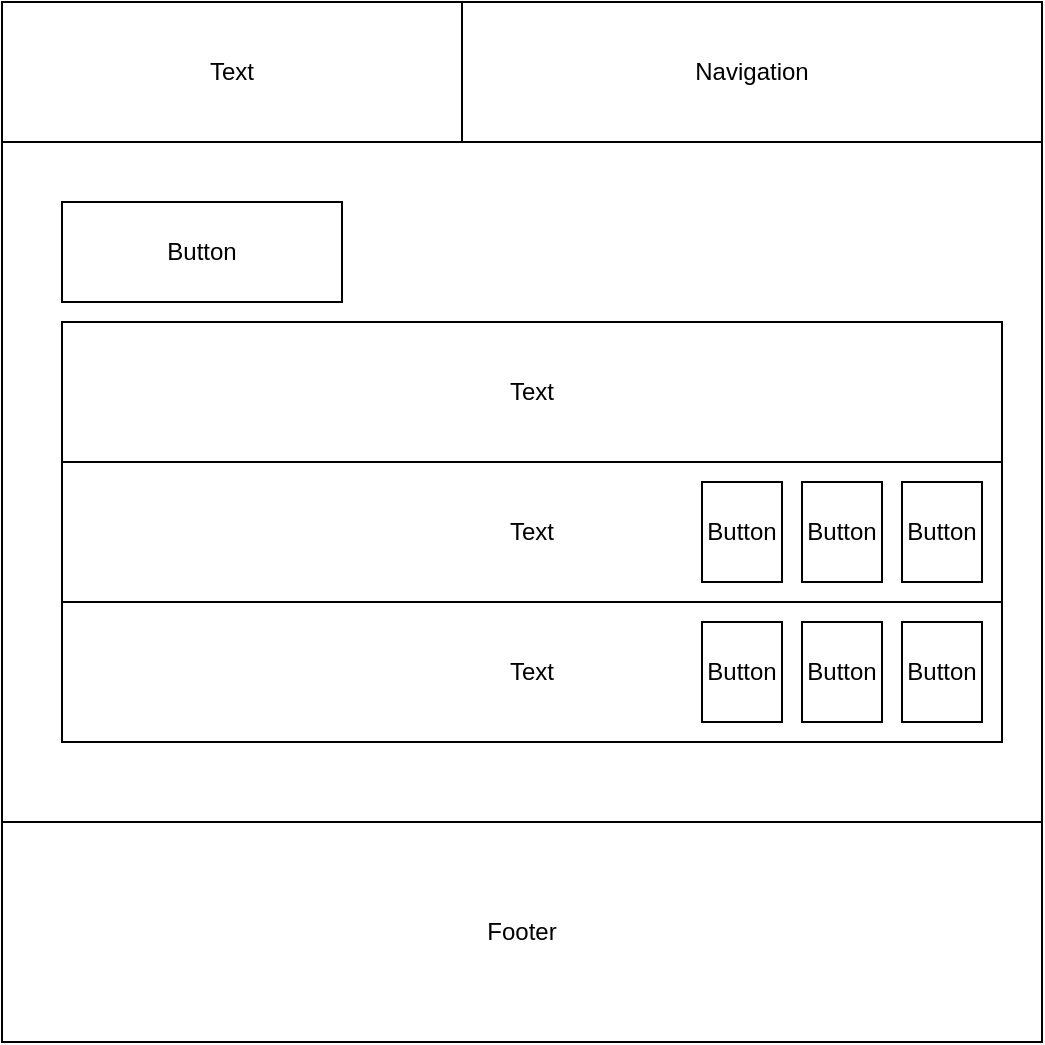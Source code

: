 <mxfile version="13.2.4" type="device"><diagram id="60ddeb3J1sge6dqN1On4" name="Page-1"><mxGraphModel dx="1250" dy="607" grid="1" gridSize="10" guides="1" tooltips="1" connect="1" arrows="1" fold="1" page="1" pageScale="1" pageWidth="827" pageHeight="1169" math="0" shadow="0"><root><mxCell id="0"/><mxCell id="1" parent="0"/><mxCell id="MEOKU_qMG7lWO_LDVpdD-1" value="" style="rounded=0;whiteSpace=wrap;html=1;" parent="1" vertex="1"><mxGeometry x="120" y="80" width="520" height="520" as="geometry"/></mxCell><mxCell id="MEOKU_qMG7lWO_LDVpdD-5" value="Navigation" style="rounded=0;whiteSpace=wrap;html=1;" parent="1" vertex="1"><mxGeometry x="350" y="80" width="290" height="70" as="geometry"/></mxCell><mxCell id="MEOKU_qMG7lWO_LDVpdD-26" value="Button" style="rounded=0;whiteSpace=wrap;html=1;" parent="1" vertex="1"><mxGeometry x="150" y="180" width="140" height="50" as="geometry"/></mxCell><mxCell id="MEOKU_qMG7lWO_LDVpdD-40" value="Footer" style="rounded=0;whiteSpace=wrap;html=1;" parent="1" vertex="1"><mxGeometry x="120" y="490" width="520" height="110" as="geometry"/></mxCell><mxCell id="MEOKU_qMG7lWO_LDVpdD-57" value="Text" style="rounded=0;whiteSpace=wrap;html=1;" parent="1" vertex="1"><mxGeometry x="120" y="80" width="230" height="70" as="geometry"/></mxCell><mxCell id="MEOKU_qMG7lWO_LDVpdD-58" value="Text" style="rounded=0;whiteSpace=wrap;html=1;" parent="1" vertex="1"><mxGeometry x="150" y="240" width="470" height="70" as="geometry"/></mxCell><mxCell id="MEOKU_qMG7lWO_LDVpdD-63" value="Text" style="rounded=0;whiteSpace=wrap;html=1;" parent="1" vertex="1"><mxGeometry x="150" y="310" width="470" height="70" as="geometry"/></mxCell><mxCell id="MEOKU_qMG7lWO_LDVpdD-65" value="Button" style="rounded=0;whiteSpace=wrap;html=1;" parent="1" vertex="1"><mxGeometry x="570" y="320" width="40" height="50" as="geometry"/></mxCell><mxCell id="MEOKU_qMG7lWO_LDVpdD-66" value="Button" style="rounded=0;whiteSpace=wrap;html=1;" parent="1" vertex="1"><mxGeometry x="520" y="320" width="40" height="50" as="geometry"/></mxCell><mxCell id="VZ7A-c4WaXdb3iF8JNX5-1" value="Button" style="rounded=0;whiteSpace=wrap;html=1;" vertex="1" parent="1"><mxGeometry x="470" y="320" width="40" height="50" as="geometry"/></mxCell><mxCell id="VZ7A-c4WaXdb3iF8JNX5-2" value="Text" style="rounded=0;whiteSpace=wrap;html=1;" vertex="1" parent="1"><mxGeometry x="150" y="380" width="470" height="70" as="geometry"/></mxCell><mxCell id="VZ7A-c4WaXdb3iF8JNX5-4" value="Button" style="rounded=0;whiteSpace=wrap;html=1;" vertex="1" parent="1"><mxGeometry x="570" y="390" width="40" height="50" as="geometry"/></mxCell><mxCell id="VZ7A-c4WaXdb3iF8JNX5-5" value="Button" style="rounded=0;whiteSpace=wrap;html=1;" vertex="1" parent="1"><mxGeometry x="520" y="390" width="40" height="50" as="geometry"/></mxCell><mxCell id="VZ7A-c4WaXdb3iF8JNX5-6" value="Button" style="rounded=0;whiteSpace=wrap;html=1;" vertex="1" parent="1"><mxGeometry x="470" y="390" width="40" height="50" as="geometry"/></mxCell></root></mxGraphModel></diagram></mxfile>